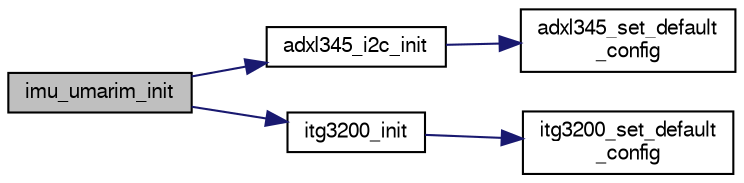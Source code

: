 digraph "imu_umarim_init"
{
  edge [fontname="FreeSans",fontsize="10",labelfontname="FreeSans",labelfontsize="10"];
  node [fontname="FreeSans",fontsize="10",shape=record];
  rankdir="LR";
  Node1 [label="imu_umarim_init",height=0.2,width=0.4,color="black", fillcolor="grey75", style="filled", fontcolor="black"];
  Node1 -> Node2 [color="midnightblue",fontsize="10",style="solid",fontname="FreeSans"];
  Node2 [label="adxl345_i2c_init",height=0.2,width=0.4,color="black", fillcolor="white", style="filled",URL="$adxl345__i2c_8c.html#a8d4cfcfb4d533b36f9a60cd9cc5d6632"];
  Node2 -> Node3 [color="midnightblue",fontsize="10",style="solid",fontname="FreeSans"];
  Node3 [label="adxl345_set_default\l_config",height=0.2,width=0.4,color="black", fillcolor="white", style="filled",URL="$adxl345_8h.html#a5e8e2514332efd14ec188331fba0b6fc"];
  Node1 -> Node4 [color="midnightblue",fontsize="10",style="solid",fontname="FreeSans"];
  Node4 [label="itg3200_init",height=0.2,width=0.4,color="black", fillcolor="white", style="filled",URL="$itg3200_8c.html#a240c1ab04d15bb3f556189887939765f",tooltip="Initialize Itg3200 struct and set default config options. "];
  Node4 -> Node5 [color="midnightblue",fontsize="10",style="solid",fontname="FreeSans"];
  Node5 [label="itg3200_set_default\l_config",height=0.2,width=0.4,color="black", fillcolor="white", style="filled",URL="$itg3200_8c.html#afb54551377578d676facc80c71379182"];
}
